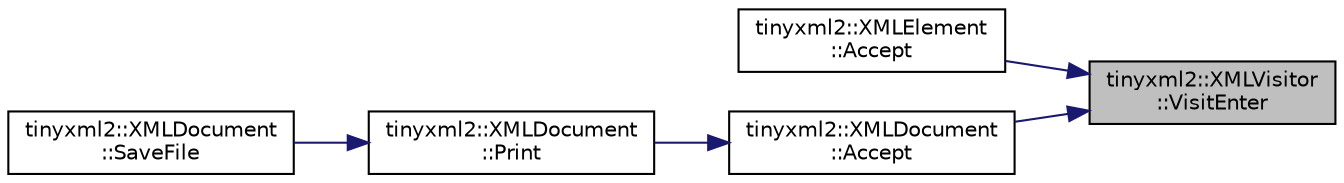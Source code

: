 digraph "tinyxml2::XMLVisitor::VisitEnter"
{
 // LATEX_PDF_SIZE
  edge [fontname="Helvetica",fontsize="10",labelfontname="Helvetica",labelfontsize="10"];
  node [fontname="Helvetica",fontsize="10",shape=record];
  rankdir="RL";
  Node1 [label="tinyxml2::XMLVisitor\l::VisitEnter",height=0.2,width=0.4,color="black", fillcolor="grey75", style="filled", fontcolor="black",tooltip="Visit a document."];
  Node1 -> Node2 [dir="back",color="midnightblue",fontsize="10",style="solid",fontname="Helvetica"];
  Node2 [label="tinyxml2::XMLElement\l::Accept",height=0.2,width=0.4,color="black", fillcolor="white", style="filled",URL="$classtinyxml2_1_1XMLElement.html#a9b2119831e8b85827d5d3e5076788e4a",tooltip=" "];
  Node1 -> Node3 [dir="back",color="midnightblue",fontsize="10",style="solid",fontname="Helvetica"];
  Node3 [label="tinyxml2::XMLDocument\l::Accept",height=0.2,width=0.4,color="black", fillcolor="white", style="filled",URL="$classtinyxml2_1_1XMLDocument.html#ab7be651917a35ab1ff0e4e6d4e565cdf",tooltip=" "];
  Node3 -> Node4 [dir="back",color="midnightblue",fontsize="10",style="solid",fontname="Helvetica"];
  Node4 [label="tinyxml2::XMLDocument\l::Print",height=0.2,width=0.4,color="black", fillcolor="white", style="filled",URL="$classtinyxml2_1_1XMLDocument.html#a867cf5fa3e3ff6ae4847a8b7ee8ec083",tooltip=" "];
  Node4 -> Node5 [dir="back",color="midnightblue",fontsize="10",style="solid",fontname="Helvetica"];
  Node5 [label="tinyxml2::XMLDocument\l::SaveFile",height=0.2,width=0.4,color="black", fillcolor="white", style="filled",URL="$classtinyxml2_1_1XMLDocument.html#a8b95779479a0035acc67b3a61dfe1b74",tooltip=" "];
}
